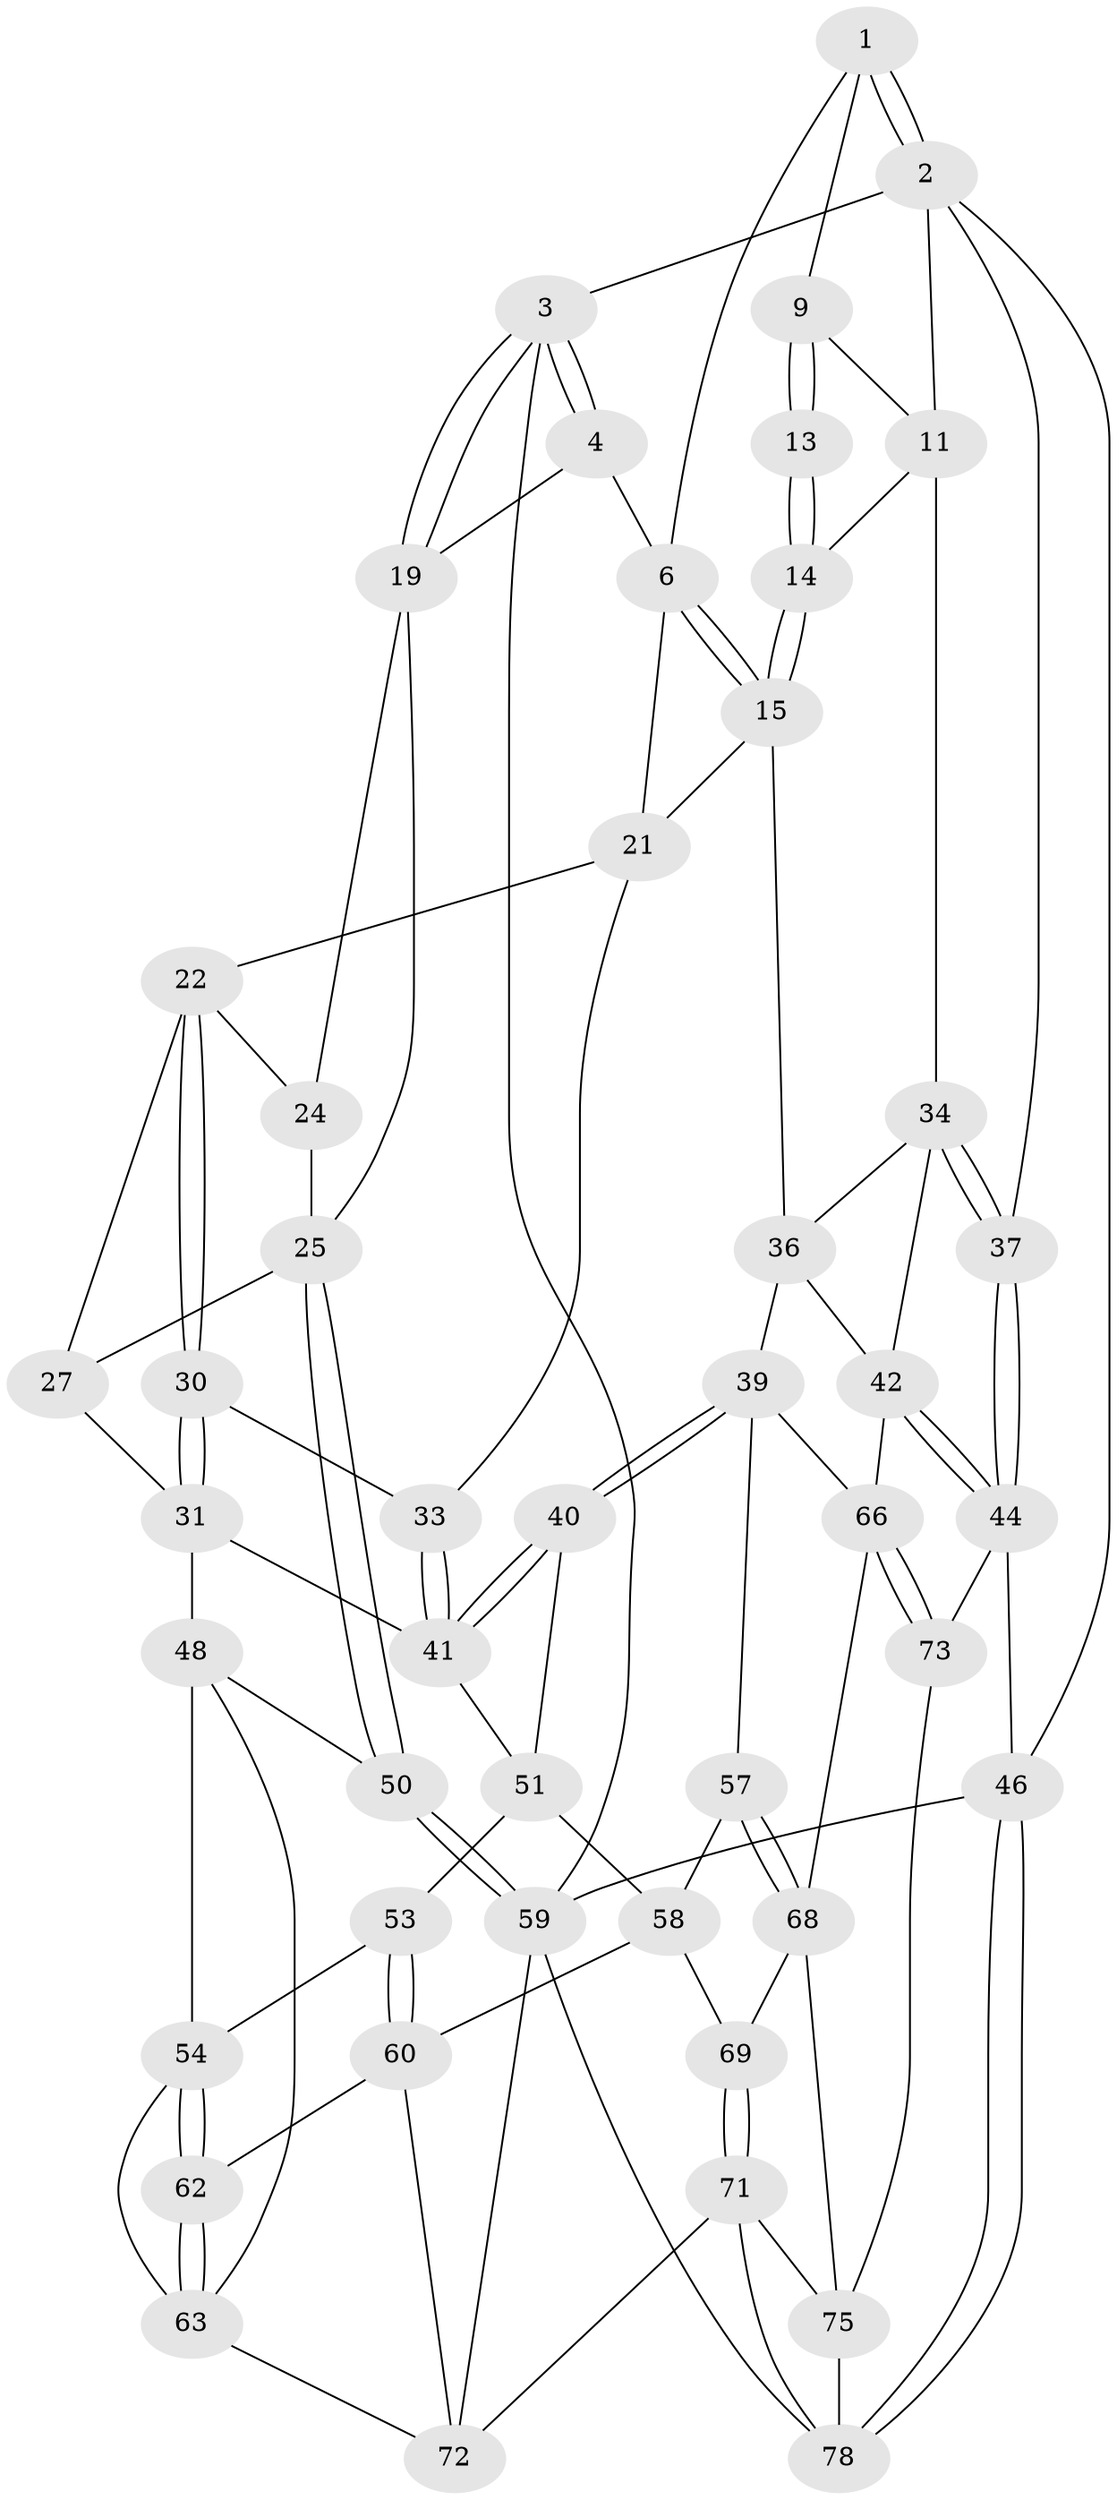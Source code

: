 // original degree distribution, {3: 0.025, 6: 0.225, 4: 0.25, 5: 0.5}
// Generated by graph-tools (version 1.1) at 2025/11/02/27/25 16:11:56]
// undirected, 47 vertices, 110 edges
graph export_dot {
graph [start="1"]
  node [color=gray90,style=filled];
  1 [pos="+0.5923613597276561+0",super="+5"];
  2 [pos="+1+0",super="+12"];
  3 [pos="+0+0"];
  4 [pos="+0.2850869734479706+0",super="+8"];
  6 [pos="+0.5424638657434725+0.21105559490757064",super="+7"];
  9 [pos="+0.7206230012162517+0.0644766331481062",super="+10"];
  11 [pos="+1+0.018453406404673238",super="+18"];
  13 [pos="+0.7391587829024235+0.12487187094446106",super="+16"];
  14 [pos="+0.6927699121190676+0.24436735171323284",super="+17"];
  15 [pos="+0.5632431811244731+0.26511659469343923",super="+28"];
  19 [pos="+0+0.1955321544657948",super="+20"];
  21 [pos="+0.3455963421265205+0.24528683333700158",super="+29"];
  22 [pos="+0.2608545309344291+0.28947052367836906",super="+23"];
  24 [pos="+0.22991339657581666+0.0508980695921614"];
  25 [pos="+0+0.3441865359468764",super="+26"];
  27 [pos="+0.009129244900432569+0.3811963146661047"];
  30 [pos="+0.24219848998678678+0.35417801710084307"];
  31 [pos="+0.12503077482640826+0.43111023095334283",super="+32"];
  33 [pos="+0.4424030741516209+0.39428576763109086"];
  34 [pos="+0.8332062275400188+0.29366669409873897",super="+35"];
  36 [pos="+0.6389358047139738+0.3788489971370427",super="+38"];
  37 [pos="+1+0.22496627359887256"];
  39 [pos="+0.6425337859477137+0.5730164271257058",super="+56"];
  40 [pos="+0.47618745229726717+0.5151186313311746"];
  41 [pos="+0.4441114644397674+0.460341878405055",super="+45"];
  42 [pos="+0.9349718820403219+0.5408520900609992",super="+43"];
  44 [pos="+1+0.5463803084445118",super="+47"];
  46 [pos="+1+1"];
  48 [pos="+0.11814836286620331+0.636914213837827",super="+49"];
  50 [pos="+0+0.8761269594444187"];
  51 [pos="+0.446128231905237+0.576430812047114",super="+52"];
  53 [pos="+0.30206085249045866+0.6123190469041323"];
  54 [pos="+0.26341991752260435+0.6429684345632688",super="+55"];
  57 [pos="+0.5288872066321849+0.6760292182335748"];
  58 [pos="+0.4442287225861944+0.6236570221387482",super="+61"];
  59 [pos="+0+1",super="+79"];
  60 [pos="+0.37135927162875154+0.6979388586417032",super="+65"];
  62 [pos="+0.281333418532815+0.7527759565802825"];
  63 [pos="+0.21889088580313906+0.8345772784400499",super="+64"];
  66 [pos="+0.8065805123931896+0.7906869952747916",super="+67"];
  68 [pos="+0.4621335098037529+0.7590649289921633",super="+70"];
  69 [pos="+0.45810540955893353+0.7586799385377831"];
  71 [pos="+0.3657447568310832+0.8704627576715888",super="+76"];
  72 [pos="+0.35773607470007024+0.8694022167397625",super="+74"];
  73 [pos="+0.808985519094744+0.7991266967103148"];
  75 [pos="+0.5718988373479048+0.9491331831401006",super="+77"];
  78 [pos="+0.8675699335110776+1",super="+80"];
  1 -- 2;
  1 -- 2;
  1 -- 9;
  1 -- 6;
  2 -- 3;
  2 -- 46;
  2 -- 11;
  2 -- 37;
  3 -- 4;
  3 -- 4;
  3 -- 19;
  3 -- 19;
  3 -- 59;
  4 -- 19;
  4 -- 6;
  6 -- 15;
  6 -- 15;
  6 -- 21;
  9 -- 13 [weight=2];
  9 -- 13;
  9 -- 11;
  11 -- 34;
  11 -- 14;
  13 -- 14 [weight=2];
  13 -- 14;
  14 -- 15;
  14 -- 15;
  15 -- 36;
  15 -- 21;
  19 -- 25;
  19 -- 24;
  21 -- 22;
  21 -- 33;
  22 -- 30;
  22 -- 30;
  22 -- 24;
  22 -- 27;
  24 -- 25;
  25 -- 50;
  25 -- 50;
  25 -- 27;
  27 -- 31;
  30 -- 31;
  30 -- 31;
  30 -- 33;
  31 -- 48;
  31 -- 41;
  33 -- 41;
  33 -- 41;
  34 -- 37;
  34 -- 37;
  34 -- 42;
  34 -- 36;
  36 -- 39;
  36 -- 42;
  37 -- 44;
  37 -- 44;
  39 -- 40;
  39 -- 40;
  39 -- 57;
  39 -- 66;
  40 -- 41;
  40 -- 41;
  40 -- 51;
  41 -- 51;
  42 -- 44;
  42 -- 44;
  42 -- 66;
  44 -- 73;
  44 -- 46;
  46 -- 78;
  46 -- 78;
  46 -- 59;
  48 -- 54;
  48 -- 50;
  48 -- 63;
  50 -- 59;
  50 -- 59;
  51 -- 58;
  51 -- 53;
  53 -- 54;
  53 -- 60;
  53 -- 60;
  54 -- 62;
  54 -- 62;
  54 -- 63;
  57 -- 58;
  57 -- 68;
  57 -- 68;
  58 -- 60;
  58 -- 69;
  59 -- 72;
  59 -- 78;
  60 -- 72;
  60 -- 62;
  62 -- 63;
  62 -- 63;
  63 -- 72;
  66 -- 73;
  66 -- 73;
  66 -- 68;
  68 -- 69;
  68 -- 75;
  69 -- 71;
  69 -- 71;
  71 -- 72;
  71 -- 75;
  71 -- 78;
  73 -- 75;
  75 -- 78;
}

